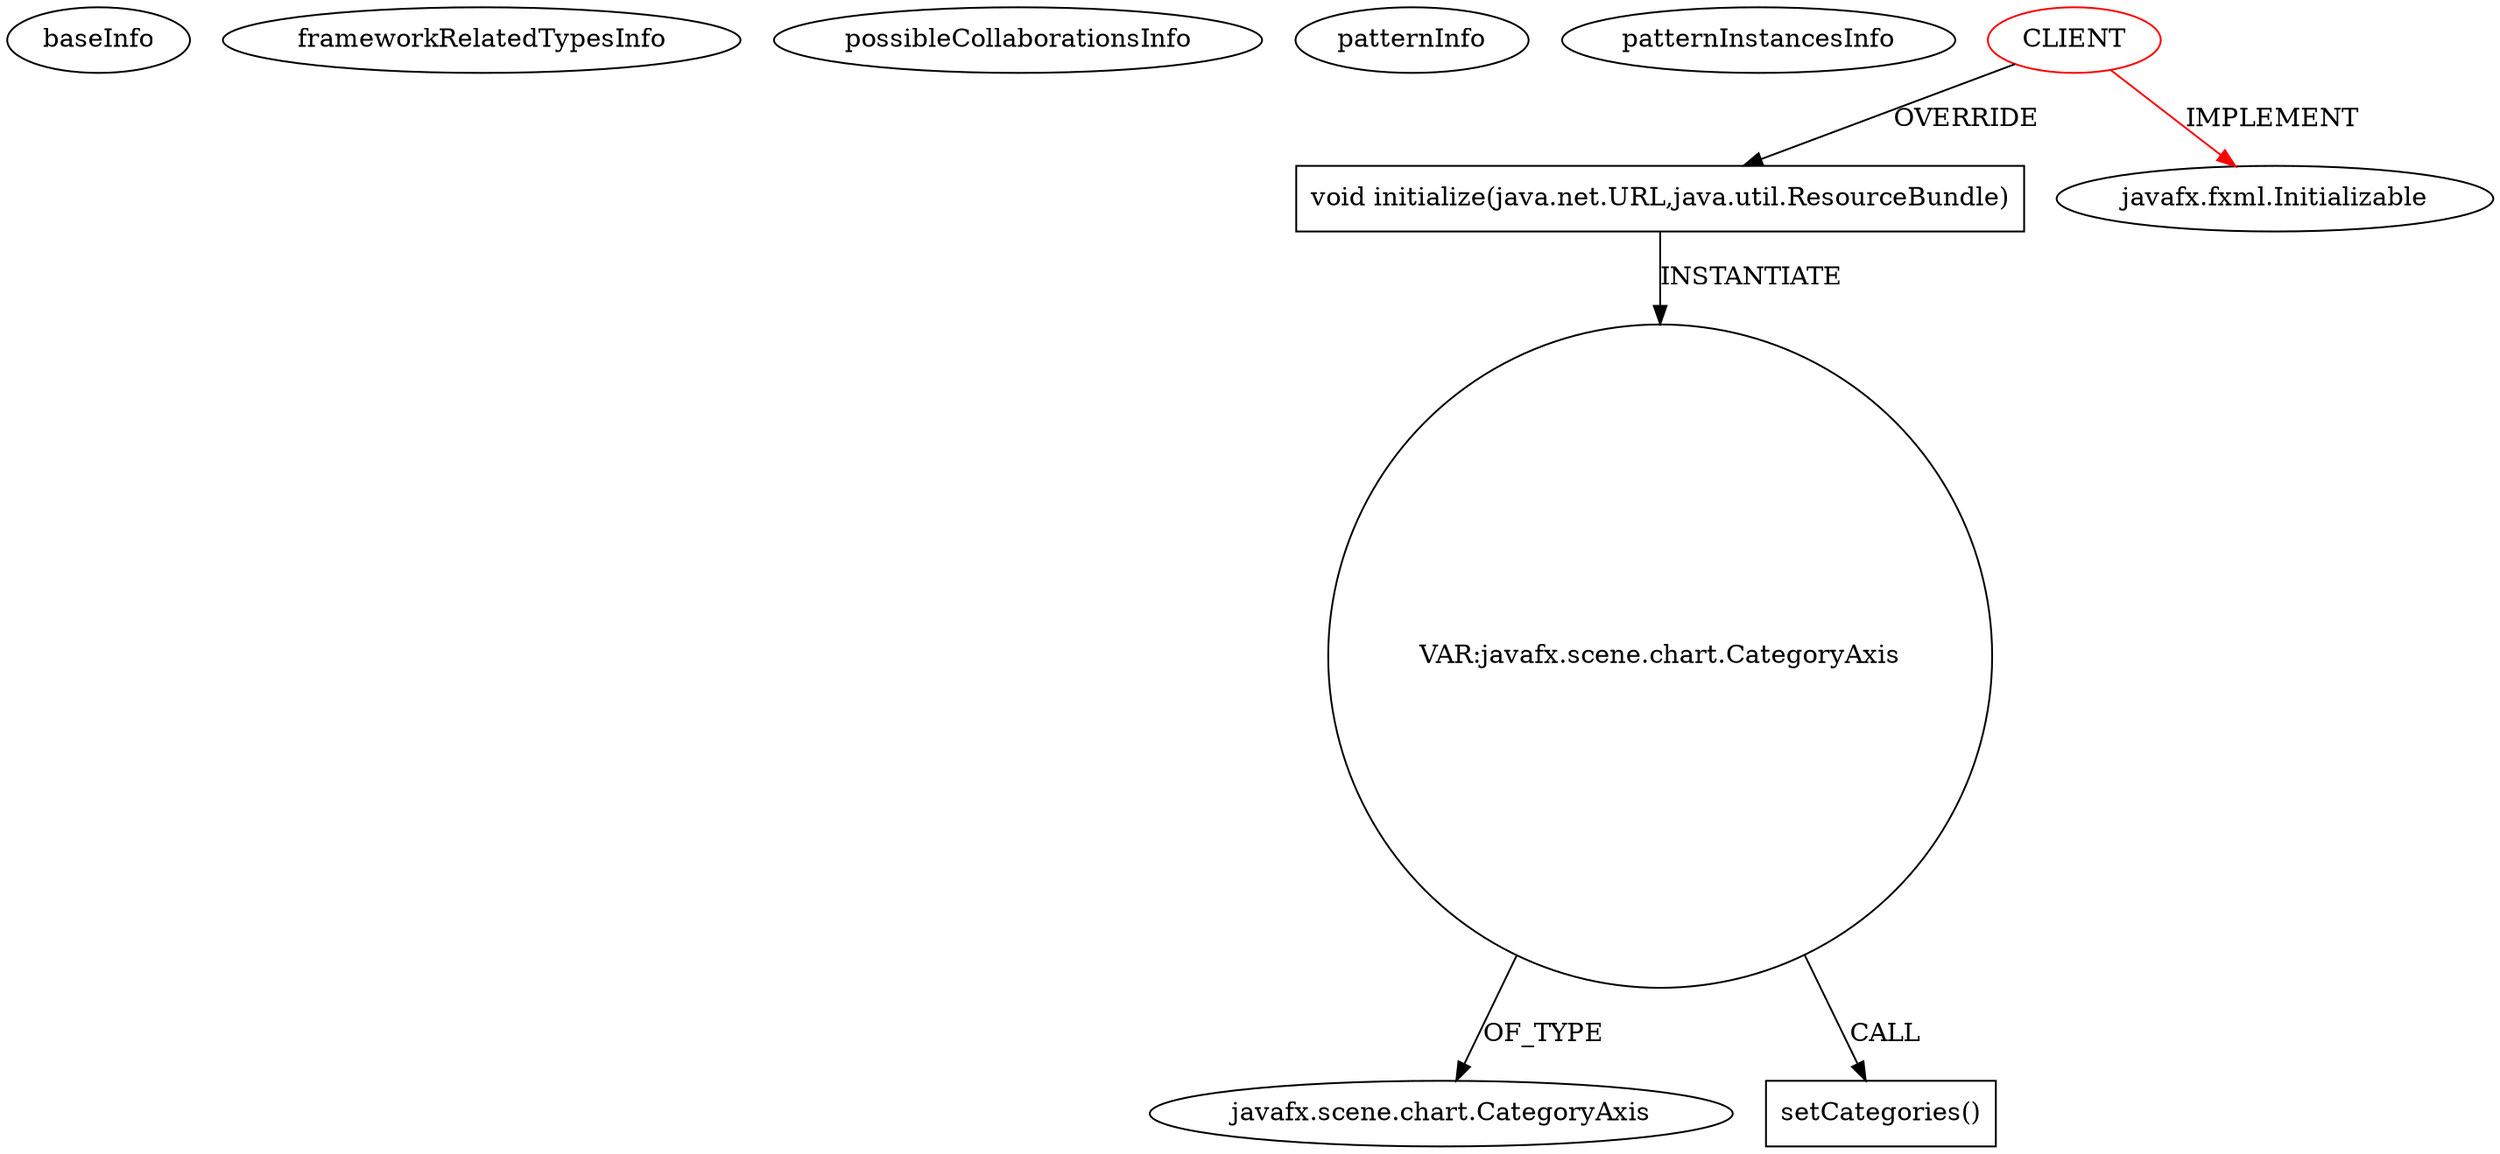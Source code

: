 digraph {
baseInfo[graphId=3416,category="pattern",isAnonymous=false,possibleRelation=false]
frameworkRelatedTypesInfo[0="javafx.fxml.Initializable"]
possibleCollaborationsInfo[]
patternInfo[frequency=2.0,patternRootClient=0]
patternInstancesInfo[0="LichuanLu-ShunUI-FX~/LichuanLu-ShunUI-FX/ShunUI-FX-master/src/controllers/Controller.java~Controller~779",1="bianconejo-CEFX~/bianconejo-CEFX/CEFX-master/src/cefx/CEStatistiquesController.java~CEStatistiquesController~2023"]
3[label="javafx.scene.chart.CategoryAxis",vertexType="FRAMEWORK_CLASS_TYPE",isFrameworkType=false]
16[label="VAR:javafx.scene.chart.CategoryAxis",vertexType="VARIABLE_EXPRESION",isFrameworkType=false,shape=circle]
17[label="setCategories()",vertexType="INSIDE_CALL",isFrameworkType=false,shape=box]
12[label="void initialize(java.net.URL,java.util.ResourceBundle)",vertexType="OVERRIDING_METHOD_DECLARATION",isFrameworkType=false,shape=box]
0[label="CLIENT",vertexType="ROOT_CLIENT_CLASS_DECLARATION",isFrameworkType=false,color=red]
1[label="javafx.fxml.Initializable",vertexType="FRAMEWORK_INTERFACE_TYPE",isFrameworkType=false]
12->16[label="INSTANTIATE"]
16->17[label="CALL"]
16->3[label="OF_TYPE"]
0->1[label="IMPLEMENT",color=red]
0->12[label="OVERRIDE"]
}
